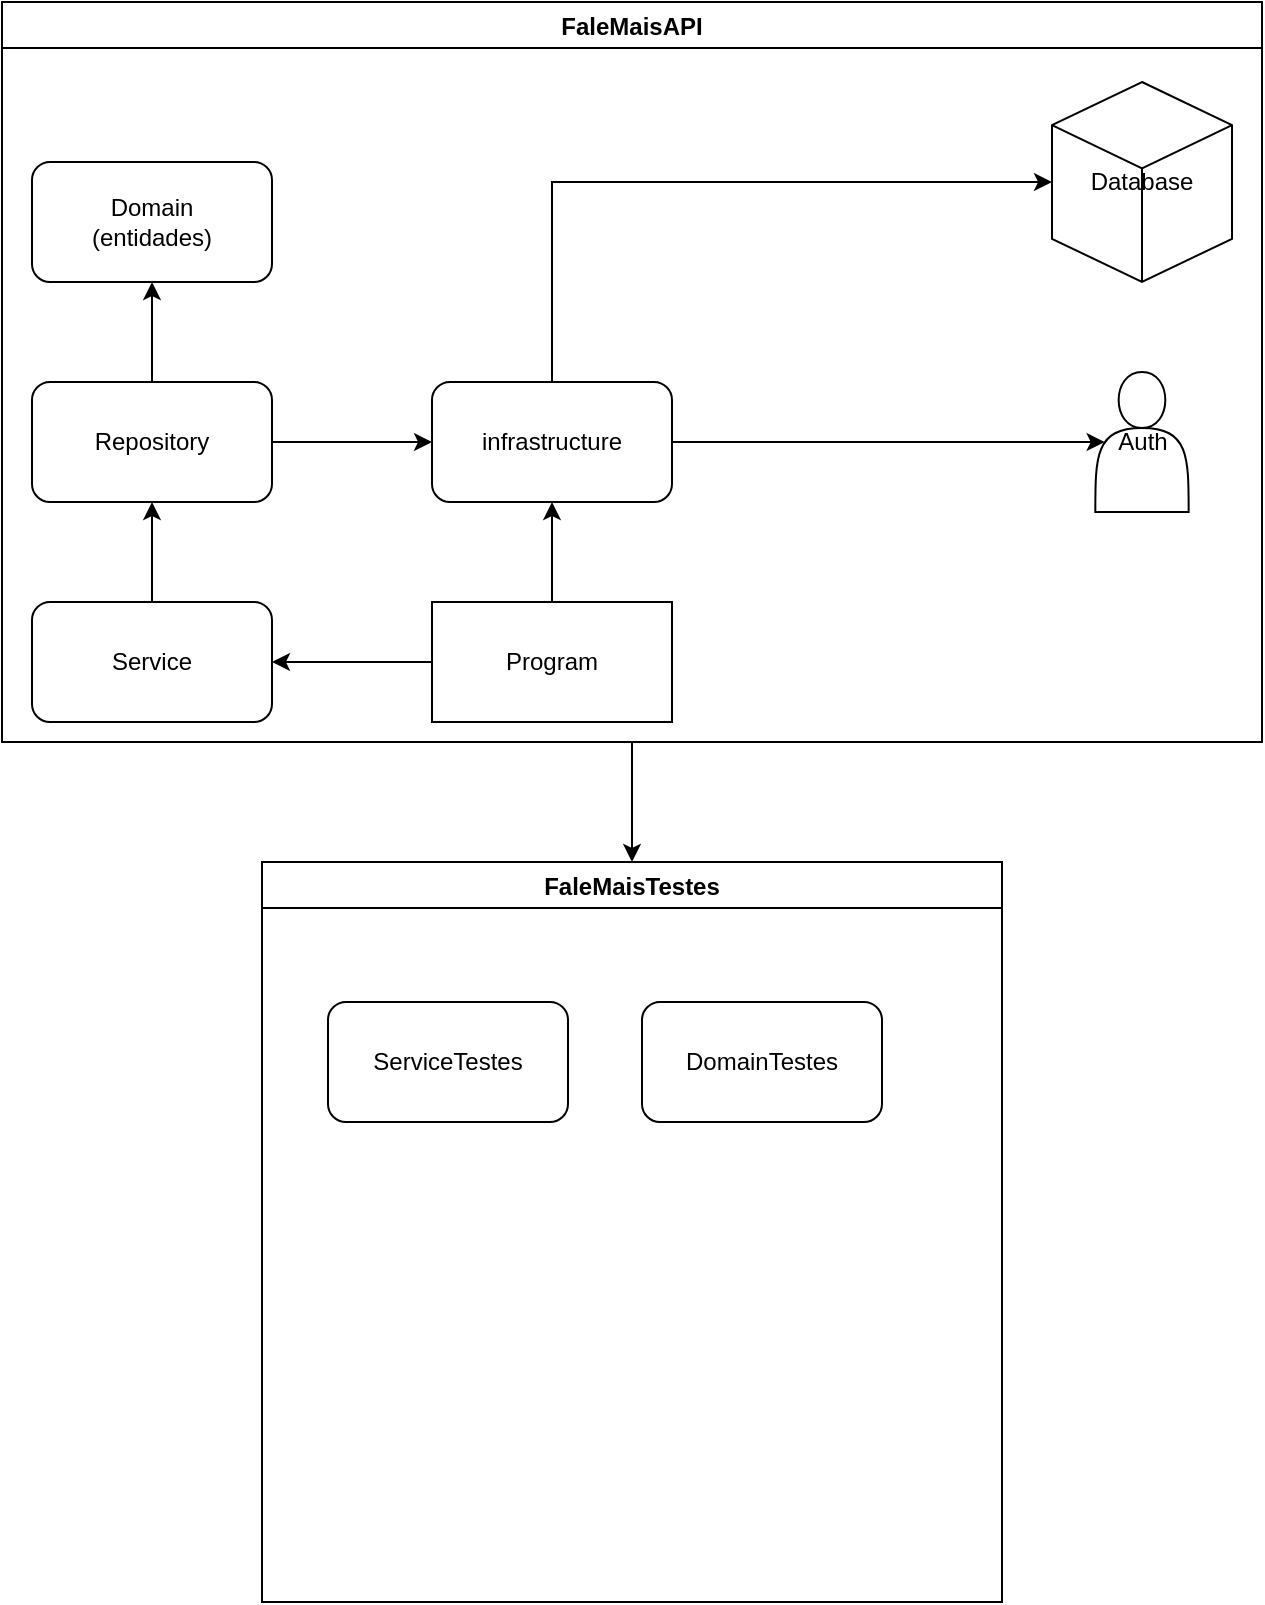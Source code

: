 <mxfile version="20.2.2" type="device"><diagram id="Ge6CGkqSIVCGUo9sEbZC" name="Página-1"><mxGraphModel dx="1422" dy="762" grid="1" gridSize="10" guides="1" tooltips="1" connect="1" arrows="1" fold="1" page="1" pageScale="1" pageWidth="827" pageHeight="1169" math="0" shadow="0"><root><mxCell id="0"/><mxCell id="1" parent="0"/><mxCell id="3i0ASB1SZt8JwYVFny3z-44" style="edgeStyle=orthogonalEdgeStyle;rounded=0;orthogonalLoop=1;jettySize=auto;html=1;entryX=0.5;entryY=0;entryDx=0;entryDy=0;" parent="1" source="3i0ASB1SZt8JwYVFny3z-36" target="3i0ASB1SZt8JwYVFny3z-37" edge="1"><mxGeometry relative="1" as="geometry"/></mxCell><mxCell id="3i0ASB1SZt8JwYVFny3z-36" value="FaleMaisAPI" style="swimlane;" parent="1" vertex="1"><mxGeometry x="90" y="20" width="630" height="370" as="geometry"/></mxCell><mxCell id="3i0ASB1SZt8JwYVFny3z-1" value="Domain&lt;br&gt;(entidades)" style="rounded=1;whiteSpace=wrap;html=1;" parent="3i0ASB1SZt8JwYVFny3z-36" vertex="1"><mxGeometry x="15" y="80" width="120" height="60" as="geometry"/></mxCell><mxCell id="3i0ASB1SZt8JwYVFny3z-8" style="edgeStyle=orthogonalEdgeStyle;rounded=0;orthogonalLoop=1;jettySize=auto;html=1;entryX=0.5;entryY=1;entryDx=0;entryDy=0;" parent="3i0ASB1SZt8JwYVFny3z-36" source="3i0ASB1SZt8JwYVFny3z-2" target="3i0ASB1SZt8JwYVFny3z-1" edge="1"><mxGeometry relative="1" as="geometry"/></mxCell><mxCell id="3i0ASB1SZt8JwYVFny3z-2" value="Repository" style="rounded=1;whiteSpace=wrap;html=1;" parent="3i0ASB1SZt8JwYVFny3z-36" vertex="1"><mxGeometry x="15" y="190" width="120" height="60" as="geometry"/></mxCell><mxCell id="3i0ASB1SZt8JwYVFny3z-9" style="edgeStyle=orthogonalEdgeStyle;rounded=0;orthogonalLoop=1;jettySize=auto;html=1;entryX=0.5;entryY=1;entryDx=0;entryDy=0;" parent="3i0ASB1SZt8JwYVFny3z-36" source="3i0ASB1SZt8JwYVFny3z-3" target="3i0ASB1SZt8JwYVFny3z-2" edge="1"><mxGeometry relative="1" as="geometry"><mxPoint x="75" y="260" as="targetPoint"/></mxGeometry></mxCell><mxCell id="3i0ASB1SZt8JwYVFny3z-3" value="Service" style="rounded=1;whiteSpace=wrap;html=1;" parent="3i0ASB1SZt8JwYVFny3z-36" vertex="1"><mxGeometry x="15" y="300" width="120" height="60" as="geometry"/></mxCell><mxCell id="3i0ASB1SZt8JwYVFny3z-4" value="infrastructure" style="rounded=1;whiteSpace=wrap;html=1;" parent="3i0ASB1SZt8JwYVFny3z-36" vertex="1"><mxGeometry x="215" y="190" width="120" height="60" as="geometry"/></mxCell><mxCell id="3i0ASB1SZt8JwYVFny3z-17" style="edgeStyle=orthogonalEdgeStyle;rounded=0;orthogonalLoop=1;jettySize=auto;html=1;entryX=0;entryY=0.5;entryDx=0;entryDy=0;" parent="3i0ASB1SZt8JwYVFny3z-36" source="3i0ASB1SZt8JwYVFny3z-2" target="3i0ASB1SZt8JwYVFny3z-4" edge="1"><mxGeometry relative="1" as="geometry"/></mxCell><mxCell id="3i0ASB1SZt8JwYVFny3z-14" style="edgeStyle=orthogonalEdgeStyle;rounded=0;orthogonalLoop=1;jettySize=auto;html=1;" parent="3i0ASB1SZt8JwYVFny3z-36" source="3i0ASB1SZt8JwYVFny3z-12" target="3i0ASB1SZt8JwYVFny3z-3" edge="1"><mxGeometry relative="1" as="geometry"/></mxCell><mxCell id="3i0ASB1SZt8JwYVFny3z-16" style="edgeStyle=orthogonalEdgeStyle;rounded=0;orthogonalLoop=1;jettySize=auto;html=1;entryX=0.5;entryY=1;entryDx=0;entryDy=0;" parent="3i0ASB1SZt8JwYVFny3z-36" source="3i0ASB1SZt8JwYVFny3z-12" target="3i0ASB1SZt8JwYVFny3z-4" edge="1"><mxGeometry relative="1" as="geometry"><mxPoint x="275" y="260" as="targetPoint"/></mxGeometry></mxCell><mxCell id="3i0ASB1SZt8JwYVFny3z-12" value="Program" style="rounded=0;whiteSpace=wrap;html=1;" parent="3i0ASB1SZt8JwYVFny3z-36" vertex="1"><mxGeometry x="215" y="300" width="120" height="60" as="geometry"/></mxCell><mxCell id="3i0ASB1SZt8JwYVFny3z-23" value="Database" style="html=1;whiteSpace=wrap;shape=isoCube2;backgroundOutline=1;isoAngle=15;" parent="3i0ASB1SZt8JwYVFny3z-36" vertex="1"><mxGeometry x="525" y="40" width="90" height="100" as="geometry"/></mxCell><mxCell id="3i0ASB1SZt8JwYVFny3z-31" style="edgeStyle=orthogonalEdgeStyle;rounded=0;orthogonalLoop=1;jettySize=auto;html=1;entryX=0;entryY=0.5;entryDx=0;entryDy=0;entryPerimeter=0;" parent="3i0ASB1SZt8JwYVFny3z-36" source="3i0ASB1SZt8JwYVFny3z-4" target="3i0ASB1SZt8JwYVFny3z-23" edge="1"><mxGeometry relative="1" as="geometry"><Array as="points"><mxPoint x="275" y="90"/></Array></mxGeometry></mxCell><mxCell id="3i0ASB1SZt8JwYVFny3z-27" value="Auth" style="shape=actor;whiteSpace=wrap;html=1;" parent="3i0ASB1SZt8JwYVFny3z-36" vertex="1"><mxGeometry x="546.66" y="185" width="46.67" height="70" as="geometry"/></mxCell><mxCell id="3i0ASB1SZt8JwYVFny3z-29" style="edgeStyle=orthogonalEdgeStyle;rounded=0;orthogonalLoop=1;jettySize=auto;html=1;entryX=0.1;entryY=0.5;entryDx=0;entryDy=0;entryPerimeter=0;" parent="3i0ASB1SZt8JwYVFny3z-36" source="3i0ASB1SZt8JwYVFny3z-4" target="3i0ASB1SZt8JwYVFny3z-27" edge="1"><mxGeometry relative="1" as="geometry"/></mxCell><mxCell id="3i0ASB1SZt8JwYVFny3z-37" value="FaleMaisTestes" style="swimlane;" parent="1" vertex="1"><mxGeometry x="220" y="450" width="370" height="370" as="geometry"/></mxCell><mxCell id="3i0ASB1SZt8JwYVFny3z-41" value="ServiceTestes" style="rounded=1;whiteSpace=wrap;html=1;" parent="3i0ASB1SZt8JwYVFny3z-37" vertex="1"><mxGeometry x="33" y="70" width="120" height="60" as="geometry"/></mxCell><mxCell id="3i0ASB1SZt8JwYVFny3z-42" value="DomainTestes" style="rounded=1;whiteSpace=wrap;html=1;" parent="3i0ASB1SZt8JwYVFny3z-37" vertex="1"><mxGeometry x="190" y="70" width="120" height="60" as="geometry"/></mxCell></root></mxGraphModel></diagram></mxfile>